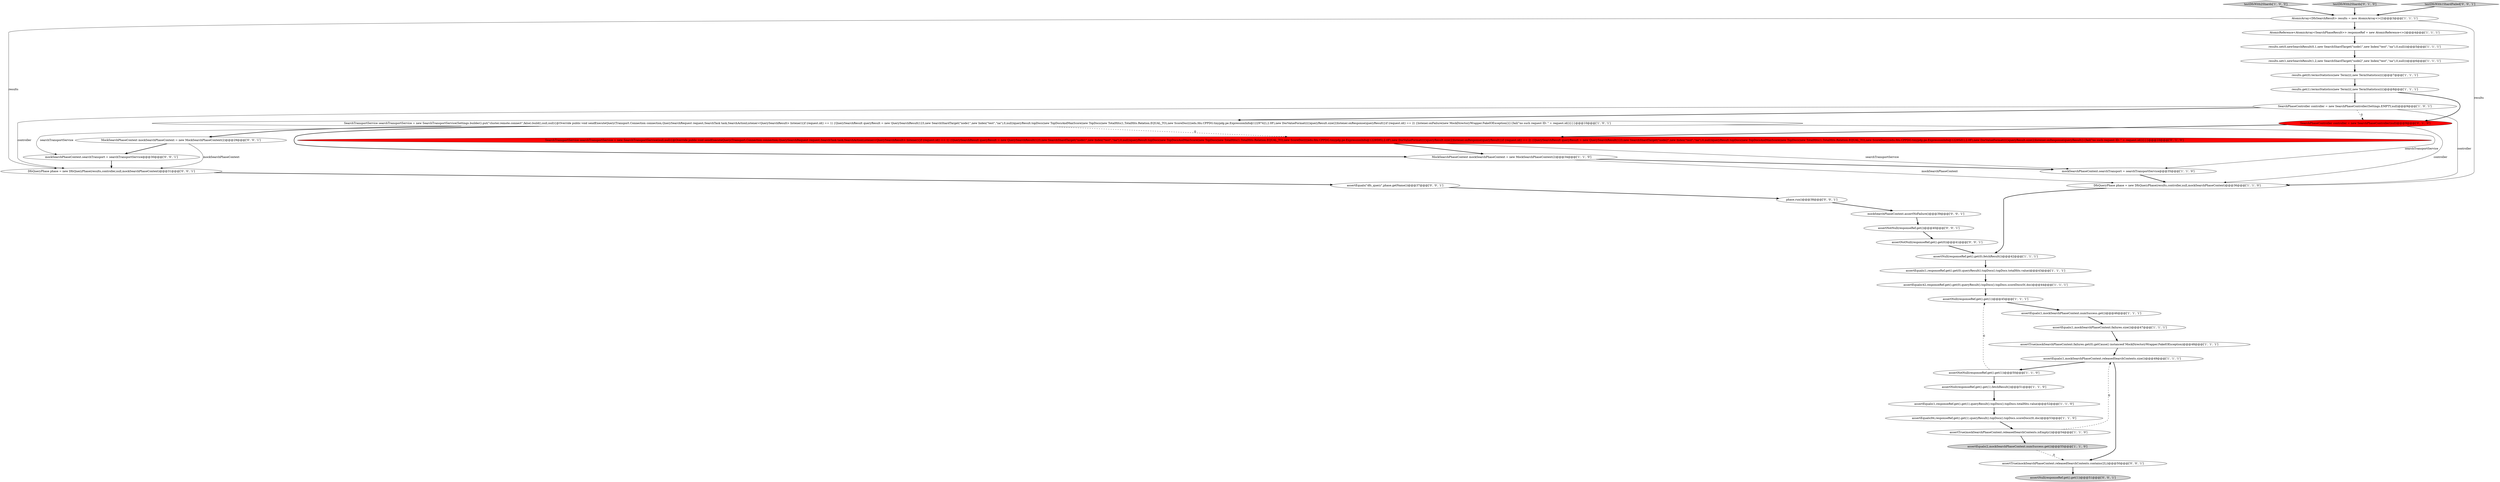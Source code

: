 digraph {
17 [style = filled, label = "results.set(1,newSearchResult(1,2,new SearchShardTarget(\"node2\",new Index(\"test\",\"na\"),0,null)))@@@6@@@['1', '1', '1']", fillcolor = white, shape = ellipse image = "AAA0AAABBB1BBB"];
4 [style = filled, label = "DfsQueryPhase phase = new DfsQueryPhase(results,controller,null,mockSearchPhaseContext)@@@36@@@['1', '1', '0']", fillcolor = white, shape = ellipse image = "AAA0AAABBB1BBB"];
18 [style = filled, label = "assertTrue(mockSearchPhaseContext.releasedSearchContexts.isEmpty())@@@54@@@['1', '1', '0']", fillcolor = white, shape = ellipse image = "AAA0AAABBB1BBB"];
35 [style = filled, label = "assertEquals(\"dfs_query\",phase.getName())@@@37@@@['0', '0', '1']", fillcolor = white, shape = ellipse image = "AAA0AAABBB3BBB"];
0 [style = filled, label = "assertEquals(1,mockSearchPhaseContext.numSuccess.get())@@@46@@@['1', '1', '1']", fillcolor = white, shape = ellipse image = "AAA0AAABBB1BBB"];
34 [style = filled, label = "mockSearchPhaseContext.searchTransport = searchTransportService@@@30@@@['0', '0', '1']", fillcolor = white, shape = ellipse image = "AAA0AAABBB3BBB"];
11 [style = filled, label = "assertNull(responseRef.get().get(1).fetchResult())@@@51@@@['1', '1', '0']", fillcolor = white, shape = ellipse image = "AAA0AAABBB1BBB"];
20 [style = filled, label = "results.set(0,newSearchResult(0,1,new SearchShardTarget(\"node1\",new Index(\"test\",\"na\"),0,null)))@@@5@@@['1', '1', '1']", fillcolor = white, shape = ellipse image = "AAA0AAABBB1BBB"];
22 [style = filled, label = "assertEquals(1,mockSearchPhaseContext.failures.size())@@@47@@@['1', '1', '1']", fillcolor = white, shape = ellipse image = "AAA0AAABBB1BBB"];
7 [style = filled, label = "testDfsWith2Shards['1', '0', '0']", fillcolor = lightgray, shape = diamond image = "AAA0AAABBB1BBB"];
39 [style = filled, label = "MockSearchPhaseContext mockSearchPhaseContext = new MockSearchPhaseContext(2)@@@29@@@['0', '0', '1']", fillcolor = white, shape = ellipse image = "AAA0AAABBB3BBB"];
10 [style = filled, label = "assertEquals(42,responseRef.get().get(0).queryResult().topDocs().topDocs.scoreDocs(0(.doc)@@@44@@@['1', '1', '1']", fillcolor = white, shape = ellipse image = "AAA0AAABBB1BBB"];
31 [style = filled, label = "assertNull(responseRef.get().get(1))@@@51@@@['0', '0', '1']", fillcolor = lightgray, shape = ellipse image = "AAA0AAABBB3BBB"];
32 [style = filled, label = "mockSearchPhaseContext.assertNoFailure()@@@39@@@['0', '0', '1']", fillcolor = white, shape = ellipse image = "AAA0AAABBB3BBB"];
27 [style = filled, label = "SearchPhaseController controller = new SearchPhaseController(null)@@@9@@@['0', '1', '0']", fillcolor = red, shape = ellipse image = "AAA1AAABBB2BBB"];
9 [style = filled, label = "assertEquals(84,responseRef.get().get(1).queryResult().topDocs().topDocs.scoreDocs(0(.doc)@@@53@@@['1', '1', '0']", fillcolor = white, shape = ellipse image = "AAA0AAABBB1BBB"];
24 [style = filled, label = "AtomicArray<DfsSearchResult> results = new AtomicArray<>(2)@@@3@@@['1', '1', '1']", fillcolor = white, shape = ellipse image = "AAA0AAABBB1BBB"];
25 [style = filled, label = "assertEquals(1,mockSearchPhaseContext.releasedSearchContexts.size())@@@49@@@['1', '1', '1']", fillcolor = white, shape = ellipse image = "AAA0AAABBB1BBB"];
36 [style = filled, label = "assertNotNull(responseRef.get().get(0))@@@41@@@['0', '0', '1']", fillcolor = white, shape = ellipse image = "AAA0AAABBB3BBB"];
12 [style = filled, label = "assertEquals(1,responseRef.get().get(1).queryResult().topDocs().topDocs.totalHits.value)@@@52@@@['1', '1', '0']", fillcolor = white, shape = ellipse image = "AAA0AAABBB1BBB"];
14 [style = filled, label = "SearchPhaseController controller = new SearchPhaseController(Settings.EMPTY,null)@@@9@@@['1', '0', '1']", fillcolor = white, shape = ellipse image = "AAA0AAABBB1BBB"];
21 [style = filled, label = "AtomicReference<AtomicArray<SearchPhaseResult>> responseRef = new AtomicReference<>()@@@4@@@['1', '1', '1']", fillcolor = white, shape = ellipse image = "AAA0AAABBB1BBB"];
26 [style = filled, label = "SearchTransportService searchTransportService = new SearchTransportService(null,null){@Override public void sendExecuteQuery(Transport.Connection connection,QuerySearchRequest request,SearchTask task,SearchActionListener<QuerySearchResult> listener){if (request.id() == 1) {QuerySearchResult queryResult = new QuerySearchResult(123,new SearchShardTarget(\"node1\",new Index(\"test\",\"na\"),0,null))queryResult.topDocs(new TopDocsAndMaxScore(new TopDocs(new TotalHits(1,TotalHits.Relation.EQUAL_TO),new ScoreDoc((((edu.fdu.CPPDG.tinypdg.pe.ExpressionInfo@1229595),2.0F),new DocValueFormat(((()queryResult.size(2)listener.onResponse(queryResult)}if (request.id() == 2) {QuerySearchResult queryResult = new QuerySearchResult(123,new SearchShardTarget(\"node2\",new Index(\"test\",\"na\"),0,null))queryResult.topDocs(new TopDocsAndMaxScore(new TopDocs(new TotalHits(1,TotalHits.Relation.EQUAL_TO),new ScoreDoc((((edu.fdu.CPPDG.tinypdg.pe.ExpressionInfo@12295d1),2.0F),new DocValueFormat(((()queryResult.size(2)listener.onResponse(queryResult)}{fail(\"no such request ID: \" + request.id())}}}@@@10@@@['0', '1', '0']", fillcolor = red, shape = ellipse image = "AAA1AAABBB2BBB"];
19 [style = filled, label = "results.get(0).termsStatistics(new Term((((,new TermStatistics(((()@@@7@@@['1', '1', '1']", fillcolor = white, shape = ellipse image = "AAA0AAABBB1BBB"];
23 [style = filled, label = "assertNull(responseRef.get().get(0).fetchResult())@@@42@@@['1', '1', '1']", fillcolor = white, shape = ellipse image = "AAA0AAABBB1BBB"];
28 [style = filled, label = "testDfsWith2Shards['0', '1', '0']", fillcolor = lightgray, shape = diamond image = "AAA0AAABBB2BBB"];
6 [style = filled, label = "results.get(1).termsStatistics(new Term((((,new TermStatistics(((()@@@8@@@['1', '1', '1']", fillcolor = white, shape = ellipse image = "AAA0AAABBB1BBB"];
13 [style = filled, label = "SearchTransportService searchTransportService = new SearchTransportService(Settings.builder().put(\"cluster.remote.connect\",false).build(),null,null){@Override public void sendExecuteQuery(Transport.Connection connection,QuerySearchRequest request,SearchTask task,SearchActionListener<QuerySearchResult> listener){if (request.id() == 1) {QuerySearchResult queryResult = new QuerySearchResult(123,new SearchShardTarget(\"node1\",new Index(\"test\",\"na\"),0,null))queryResult.topDocs(new TopDocsAndMaxScore(new TopDocs(new TotalHits(1,TotalHits.Relation.EQUAL_TO),new ScoreDoc((((edu.fdu.CPPDG.tinypdg.pe.ExpressionInfo@1229742),2.0F),new DocValueFormat(((()queryResult.size(2)listener.onResponse(queryResult)}if (request.id() == 2) {listener.onFailure(new MockDirectoryWrapper.FakeIOException())}{fail(\"no such request ID: \" + request.id())}}}@@@10@@@['1', '0', '1']", fillcolor = white, shape = ellipse image = "AAA0AAABBB1BBB"];
3 [style = filled, label = "assertTrue(mockSearchPhaseContext.failures.get(0).getCause() instanceof MockDirectoryWrapper.FakeIOException)@@@48@@@['1', '1', '1']", fillcolor = white, shape = ellipse image = "AAA0AAABBB1BBB"];
15 [style = filled, label = "MockSearchPhaseContext mockSearchPhaseContext = new MockSearchPhaseContext(2)@@@34@@@['1', '1', '0']", fillcolor = white, shape = ellipse image = "AAA0AAABBB1BBB"];
29 [style = filled, label = "phase.run()@@@38@@@['0', '0', '1']", fillcolor = white, shape = ellipse image = "AAA0AAABBB3BBB"];
16 [style = filled, label = "assertNotNull(responseRef.get().get(1))@@@50@@@['1', '1', '0']", fillcolor = white, shape = ellipse image = "AAA0AAABBB1BBB"];
37 [style = filled, label = "DfsQueryPhase phase = new DfsQueryPhase(results,controller,null,mockSearchPhaseContext)@@@31@@@['0', '0', '1']", fillcolor = white, shape = ellipse image = "AAA0AAABBB3BBB"];
5 [style = filled, label = "assertNull(responseRef.get().get(1))@@@45@@@['1', '1', '1']", fillcolor = white, shape = ellipse image = "AAA0AAABBB1BBB"];
38 [style = filled, label = "testDfsWith1ShardFailed['0', '0', '1']", fillcolor = lightgray, shape = diamond image = "AAA0AAABBB3BBB"];
2 [style = filled, label = "mockSearchPhaseContext.searchTransport = searchTransportService@@@35@@@['1', '1', '0']", fillcolor = white, shape = ellipse image = "AAA0AAABBB1BBB"];
8 [style = filled, label = "assertEquals(1,responseRef.get().get(0).queryResult().topDocs().topDocs.totalHits.value)@@@43@@@['1', '1', '1']", fillcolor = white, shape = ellipse image = "AAA0AAABBB1BBB"];
1 [style = filled, label = "assertEquals(2,mockSearchPhaseContext.numSuccess.get())@@@55@@@['1', '1', '0']", fillcolor = lightgray, shape = ellipse image = "AAA0AAABBB1BBB"];
33 [style = filled, label = "assertTrue(mockSearchPhaseContext.releasedSearchContexts.contains(2L))@@@50@@@['0', '0', '1']", fillcolor = white, shape = ellipse image = "AAA0AAABBB3BBB"];
30 [style = filled, label = "assertNotNull(responseRef.get())@@@40@@@['0', '0', '1']", fillcolor = white, shape = ellipse image = "AAA0AAABBB3BBB"];
1->33 [style = dashed, label="0"];
8->10 [style = bold, label=""];
15->2 [style = bold, label=""];
20->17 [style = bold, label=""];
16->11 [style = bold, label=""];
35->29 [style = bold, label=""];
25->33 [style = bold, label=""];
38->24 [style = bold, label=""];
3->25 [style = bold, label=""];
39->34 [style = bold, label=""];
30->36 [style = bold, label=""];
11->12 [style = bold, label=""];
13->39 [style = bold, label=""];
23->8 [style = bold, label=""];
19->6 [style = bold, label=""];
25->16 [style = bold, label=""];
2->4 [style = bold, label=""];
12->9 [style = bold, label=""];
32->30 [style = bold, label=""];
17->19 [style = bold, label=""];
24->4 [style = solid, label="results"];
14->4 [style = solid, label="controller"];
39->37 [style = solid, label="mockSearchPhaseContext"];
14->27 [style = dashed, label="0"];
13->26 [style = dashed, label="0"];
15->4 [style = solid, label="mockSearchPhaseContext"];
6->14 [style = bold, label=""];
22->3 [style = bold, label=""];
6->27 [style = bold, label=""];
7->24 [style = bold, label=""];
14->37 [style = solid, label="controller"];
21->20 [style = bold, label=""];
10->5 [style = bold, label=""];
9->18 [style = bold, label=""];
36->23 [style = bold, label=""];
5->0 [style = bold, label=""];
24->21 [style = bold, label=""];
18->1 [style = bold, label=""];
34->37 [style = bold, label=""];
13->2 [style = solid, label="searchTransportService"];
16->5 [style = dashed, label="0"];
29->32 [style = bold, label=""];
0->22 [style = bold, label=""];
26->15 [style = bold, label=""];
26->2 [style = solid, label="searchTransportService"];
28->24 [style = bold, label=""];
33->31 [style = bold, label=""];
13->34 [style = solid, label="searchTransportService"];
13->15 [style = bold, label=""];
27->4 [style = solid, label="controller"];
14->13 [style = bold, label=""];
37->35 [style = bold, label=""];
4->23 [style = bold, label=""];
18->25 [style = dashed, label="0"];
24->37 [style = solid, label="results"];
27->26 [style = bold, label=""];
}
